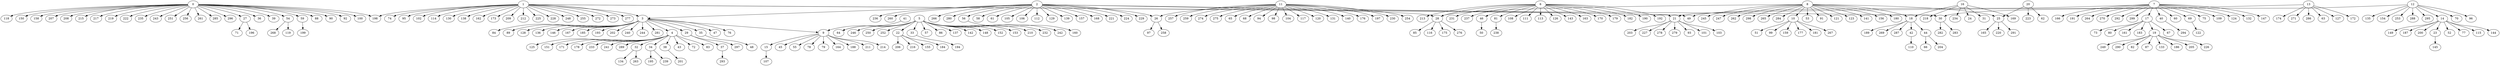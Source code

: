 digraph arbol {0 -> 27[Label=1];
0 -> 36[Label=1];
0 -> 39[Label=1];
0 -> 54[Label=1];
0 -> 59[Label=1];
0 -> 88[Label=1];
0 -> 90[Label=1];
0 -> 92[Label=1];
0 -> 100[Label=1];
0 -> 118[Label=1];
0 -> 150[Label=1];
0 -> 158[Label=1];
0 -> 198[Label=1];
0 -> 207[Label=1];
0 -> 208[Label=1];
0 -> 215[Label=1];
0 -> 217[Label=1];
0 -> 219[Label=1];
0 -> 222[Label=1];
0 -> 235[Label=1];
0 -> 243[Label=1];
0 -> 251[Label=1];
0 -> 256[Label=1];
0 -> 261[Label=1];
0 -> 285[Label=1];
0 -> 296[Label=1];
1 -> 3[Label=1];
1 -> 21[Label=1];
1 -> 30[Label=1];
1 -> 74[Label=1];
1 -> 95[Label=1];
1 -> 102[Label=1];
1 -> 114[Label=1];
1 -> 130[Label=1];
1 -> 138[Label=1];
1 -> 162[Label=1];
1 -> 173[Label=1];
1 -> 198[Label=1];
1 -> 209[Label=1];
1 -> 212[Label=1];
1 -> 225[Label=1];
1 -> 228[Label=1];
1 -> 248[Label=1];
1 -> 255[Label=1];
1 -> 272[Label=1];
1 -> 273[Label=1];
1 -> 277[Label=1];
2 -> 3[Label=1];
2 -> 26[Label=1];
2 -> 28[Label=1];
2 -> 49[Label=1];
2 -> 56[Label=1];
2 -> 58[Label=1];
2 -> 61[Label=1];
2 -> 105[Label=1];
2 -> 106[Label=1];
2 -> 112[Label=1];
2 -> 129[Label=1];
2 -> 139[Label=1];
2 -> 157[Label=1];
2 -> 168[Label=1];
2 -> 221[Label=1];
2 -> 224[Label=1];
2 -> 229[Label=1];
2 -> 236[Label=1];
2 -> 260[Label=1];
2 -> 266[Label=1];
2 -> 280[Label=1];
3 -> 4[Label=1];
3 -> 9[Label=1];
3 -> 29[Label=1];
3 -> 35[Label=1];
3 -> 47[Label=1];
3 -> 76[Label=1];
3 -> 84[Label=1];
3 -> 89[Label=1];
3 -> 128[Label=1];
3 -> 136[Label=1];
3 -> 146[Label=1];
3 -> 167[Label=1];
3 -> 185[Label=1];
3 -> 193[Label=1];
3 -> 202[Label=1];
3 -> 240[Label=1];
3 -> 244[Label=1];
3 -> 281[Label=1];
4 -> 32[Label=1];
4 -> 34[Label=1];
4 -> 38[Label=1];
4 -> 43[Label=1];
4 -> 72[Label=1];
4 -> 83[Label=1];
4 -> 125[Label=1];
4 -> 151[Label=1];
4 -> 171[Label=1];
4 -> 178[Label=1];
4 -> 233[Label=1];
4 -> 241[Label=1];
4 -> 289[Label=1];
5 -> 9[Label=1];
5 -> 22[Label=1];
5 -> 33[Label=1];
5 -> 57[Label=1];
5 -> 64[Label=1];
5 -> 86[Label=1];
5 -> 137[Label=1];
5 -> 142[Label=1];
5 -> 148[Label=1];
5 -> 152[Label=1];
5 -> 153[Label=1];
5 -> 210[Label=1];
5 -> 232[Label=1];
5 -> 242[Label=1];
5 -> 246[Label=1];
5 -> 250[Label=1];
5 -> 252[Label=1];
6 -> 28[Label=1];
6 -> 46[Label=1];
6 -> 81[Label=1];
6 -> 108[Label=1];
6 -> 111[Label=1];
6 -> 113[Label=1];
6 -> 126[Label=1];
6 -> 143[Label=1];
6 -> 163[Label=1];
6 -> 170[Label=1];
6 -> 179[Label=1];
6 -> 182[Label=1];
6 -> 190[Label=1];
6 -> 192[Label=1];
6 -> 213[Label=1];
6 -> 231[Label=1];
6 -> 237[Label=1];
7 -> 17[Label=1];
7 -> 40[Label=1];
7 -> 49[Label=1];
7 -> 60[Label=1];
7 -> 69[Label=1];
7 -> 75[Label=1];
7 -> 109[Label=1];
7 -> 124[Label=1];
7 -> 132[Label=1];
7 -> 147[Label=1];
7 -> 166[Label=1];
7 -> 191[Label=1];
7 -> 264[Label=1];
7 -> 270[Label=1];
7 -> 292[Label=1];
7 -> 299[Label=1];
8 -> 10[Label=1];
8 -> 18[Label=1];
8 -> 25[Label=1];
8 -> 28[Label=1];
8 -> 53[Label=1];
8 -> 91[Label=1];
8 -> 121[Label=1];
8 -> 123[Label=1];
8 -> 141[Label=1];
8 -> 156[Label=1];
8 -> 180[Label=1];
8 -> 245[Label=1];
8 -> 247[Label=1];
8 -> 262[Label=1];
8 -> 265[Label=1];
8 -> 284[Label=1];
8 -> 298[Label=1];
9 -> 15[Label=1];
9 -> 45[Label=1];
9 -> 55[Label=1];
9 -> 78[Label=1];
9 -> 79[Label=1];
9 -> 164[Label=1];
9 -> 188[Label=1];
9 -> 211[Label=1];
9 -> 214[Label=1];
10 -> 51[Label=1];
10 -> 99[Label=1];
10 -> 159[Label=1];
10 -> 177[Label=1];
10 -> 181[Label=1];
10 -> 267[Label=1];
11 -> 26[Label=1];
11 -> 65[Label=1];
11 -> 68[Label=1];
11 -> 94[Label=1];
11 -> 98[Label=1];
11 -> 104[Label=1];
11 -> 117[Label=1];
11 -> 120[Label=1];
11 -> 131[Label=1];
11 -> 140[Label=1];
11 -> 176[Label=1];
11 -> 197[Label=1];
11 -> 230[Label=1];
11 -> 254[Label=1];
11 -> 257[Label=1];
11 -> 259[Label=1];
11 -> 274[Label=1];
11 -> 275[Label=1];
12 -> 14[Label=1];
12 -> 30[Label=1];
12 -> 70[Label=1];
12 -> 96[Label=1];
12 -> 135[Label=1];
12 -> 154[Label=1];
12 -> 253[Label=1];
12 -> 288[Label=1];
12 -> 295[Label=1];
13 -> 21[Label=1];
13 -> 63[Label=1];
13 -> 127[Label=1];
13 -> 172[Label=1];
13 -> 174[Label=1];
13 -> 271[Label=1];
13 -> 286[Label=1];
14 -> 23[Label=1];
14 -> 52[Label=1];
14 -> 77[Label=1];
14 -> 115[Label=1];
14 -> 144[Label=1];
14 -> 149[Label=1];
14 -> 187[Label=1];
14 -> 200[Label=1];
15 -> 107[Label=1];
16 -> 18[Label=1];
16 -> 24[Label=1];
16 -> 31[Label=1];
16 -> 169[Label=1];
16 -> 218[Label=1];
16 -> 234[Label=1];
17 -> 19[Label=1];
17 -> 67[Label=1];
17 -> 73[Label=1];
17 -> 80[Label=1];
17 -> 161[Label=1];
17 -> 183[Label=1];
18 -> 42[Label=1];
18 -> 44[Label=1];
18 -> 189[Label=1];
18 -> 269[Label=1];
18 -> 287[Label=1];
19 -> 82[Label=1];
19 -> 87[Label=1];
19 -> 133[Label=1];
19 -> 186[Label=1];
19 -> 205[Label=1];
19 -> 226[Label=1];
19 -> 249[Label=1];
19 -> 290[Label=1];
20 -> 25[Label=1];
20 -> 62[Label=1];
20 -> 223[Label=1];
21 -> 93[Label=1];
21 -> 101[Label=1];
21 -> 103[Label=1];
21 -> 203[Label=1];
21 -> 227[Label=1];
21 -> 278[Label=1];
21 -> 279[Label=1];
22 -> 155[Label=1];
22 -> 184[Label=1];
22 -> 206[Label=1];
22 -> 216[Label=1];
23 -> 145[Label=1];
25 -> 165[Label=1];
25 -> 220[Label=1];
25 -> 291[Label=1];
26 -> 97[Label=1];
26 -> 258[Label=1];
27 -> 71[Label=1];
27 -> 196[Label=1];
28 -> 85[Label=1];
28 -> 116[Label=1];
28 -> 175[Label=1];
28 -> 276[Label=1];
29 -> 37[Label=1];
29 -> 297[Label=1];
30 -> 282[Label=1];
30 -> 283[Label=1];
32 -> 134[Label=1];
32 -> 263[Label=1];
33 -> 194[Label=1];
34 -> 195[Label=1];
34 -> 239[Label=1];
35 -> 48[Label=1];
37 -> 293[Label=1];
38 -> 201[Label=1];
40 -> 294[Label=1];
41 -> 64[Label=1];
42 -> 110[Label=1];
44 -> 66[Label=1];
44 -> 204[Label=1];
46 -> 50[Label=1];
54 -> 119[Label=1];
54 -> 268[Label=1];
56 -> 160[Label=1];
59 -> 199[Label=1];
69 -> 122[Label=1];
81 -> 238[Label=1];
}